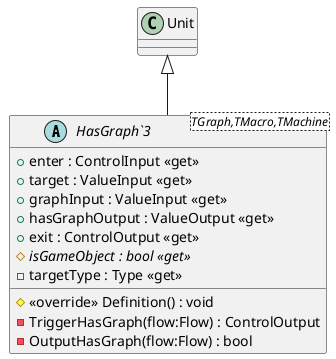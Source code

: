 @startuml
abstract class "HasGraph`3"<TGraph,TMacro,TMachine> {
    + enter : ControlInput <<get>>
    + target : ValueInput <<get>>
    + graphInput : ValueInput <<get>>
    + hasGraphOutput : ValueOutput <<get>>
    + exit : ControlOutput <<get>>
    # {abstract} isGameObject : bool <<get>>
    - targetType : Type <<get>>
    # <<override>> Definition() : void
    - TriggerHasGraph(flow:Flow) : ControlOutput
    - OutputHasGraph(flow:Flow) : bool
}
Unit <|-- "HasGraph`3"
@enduml
